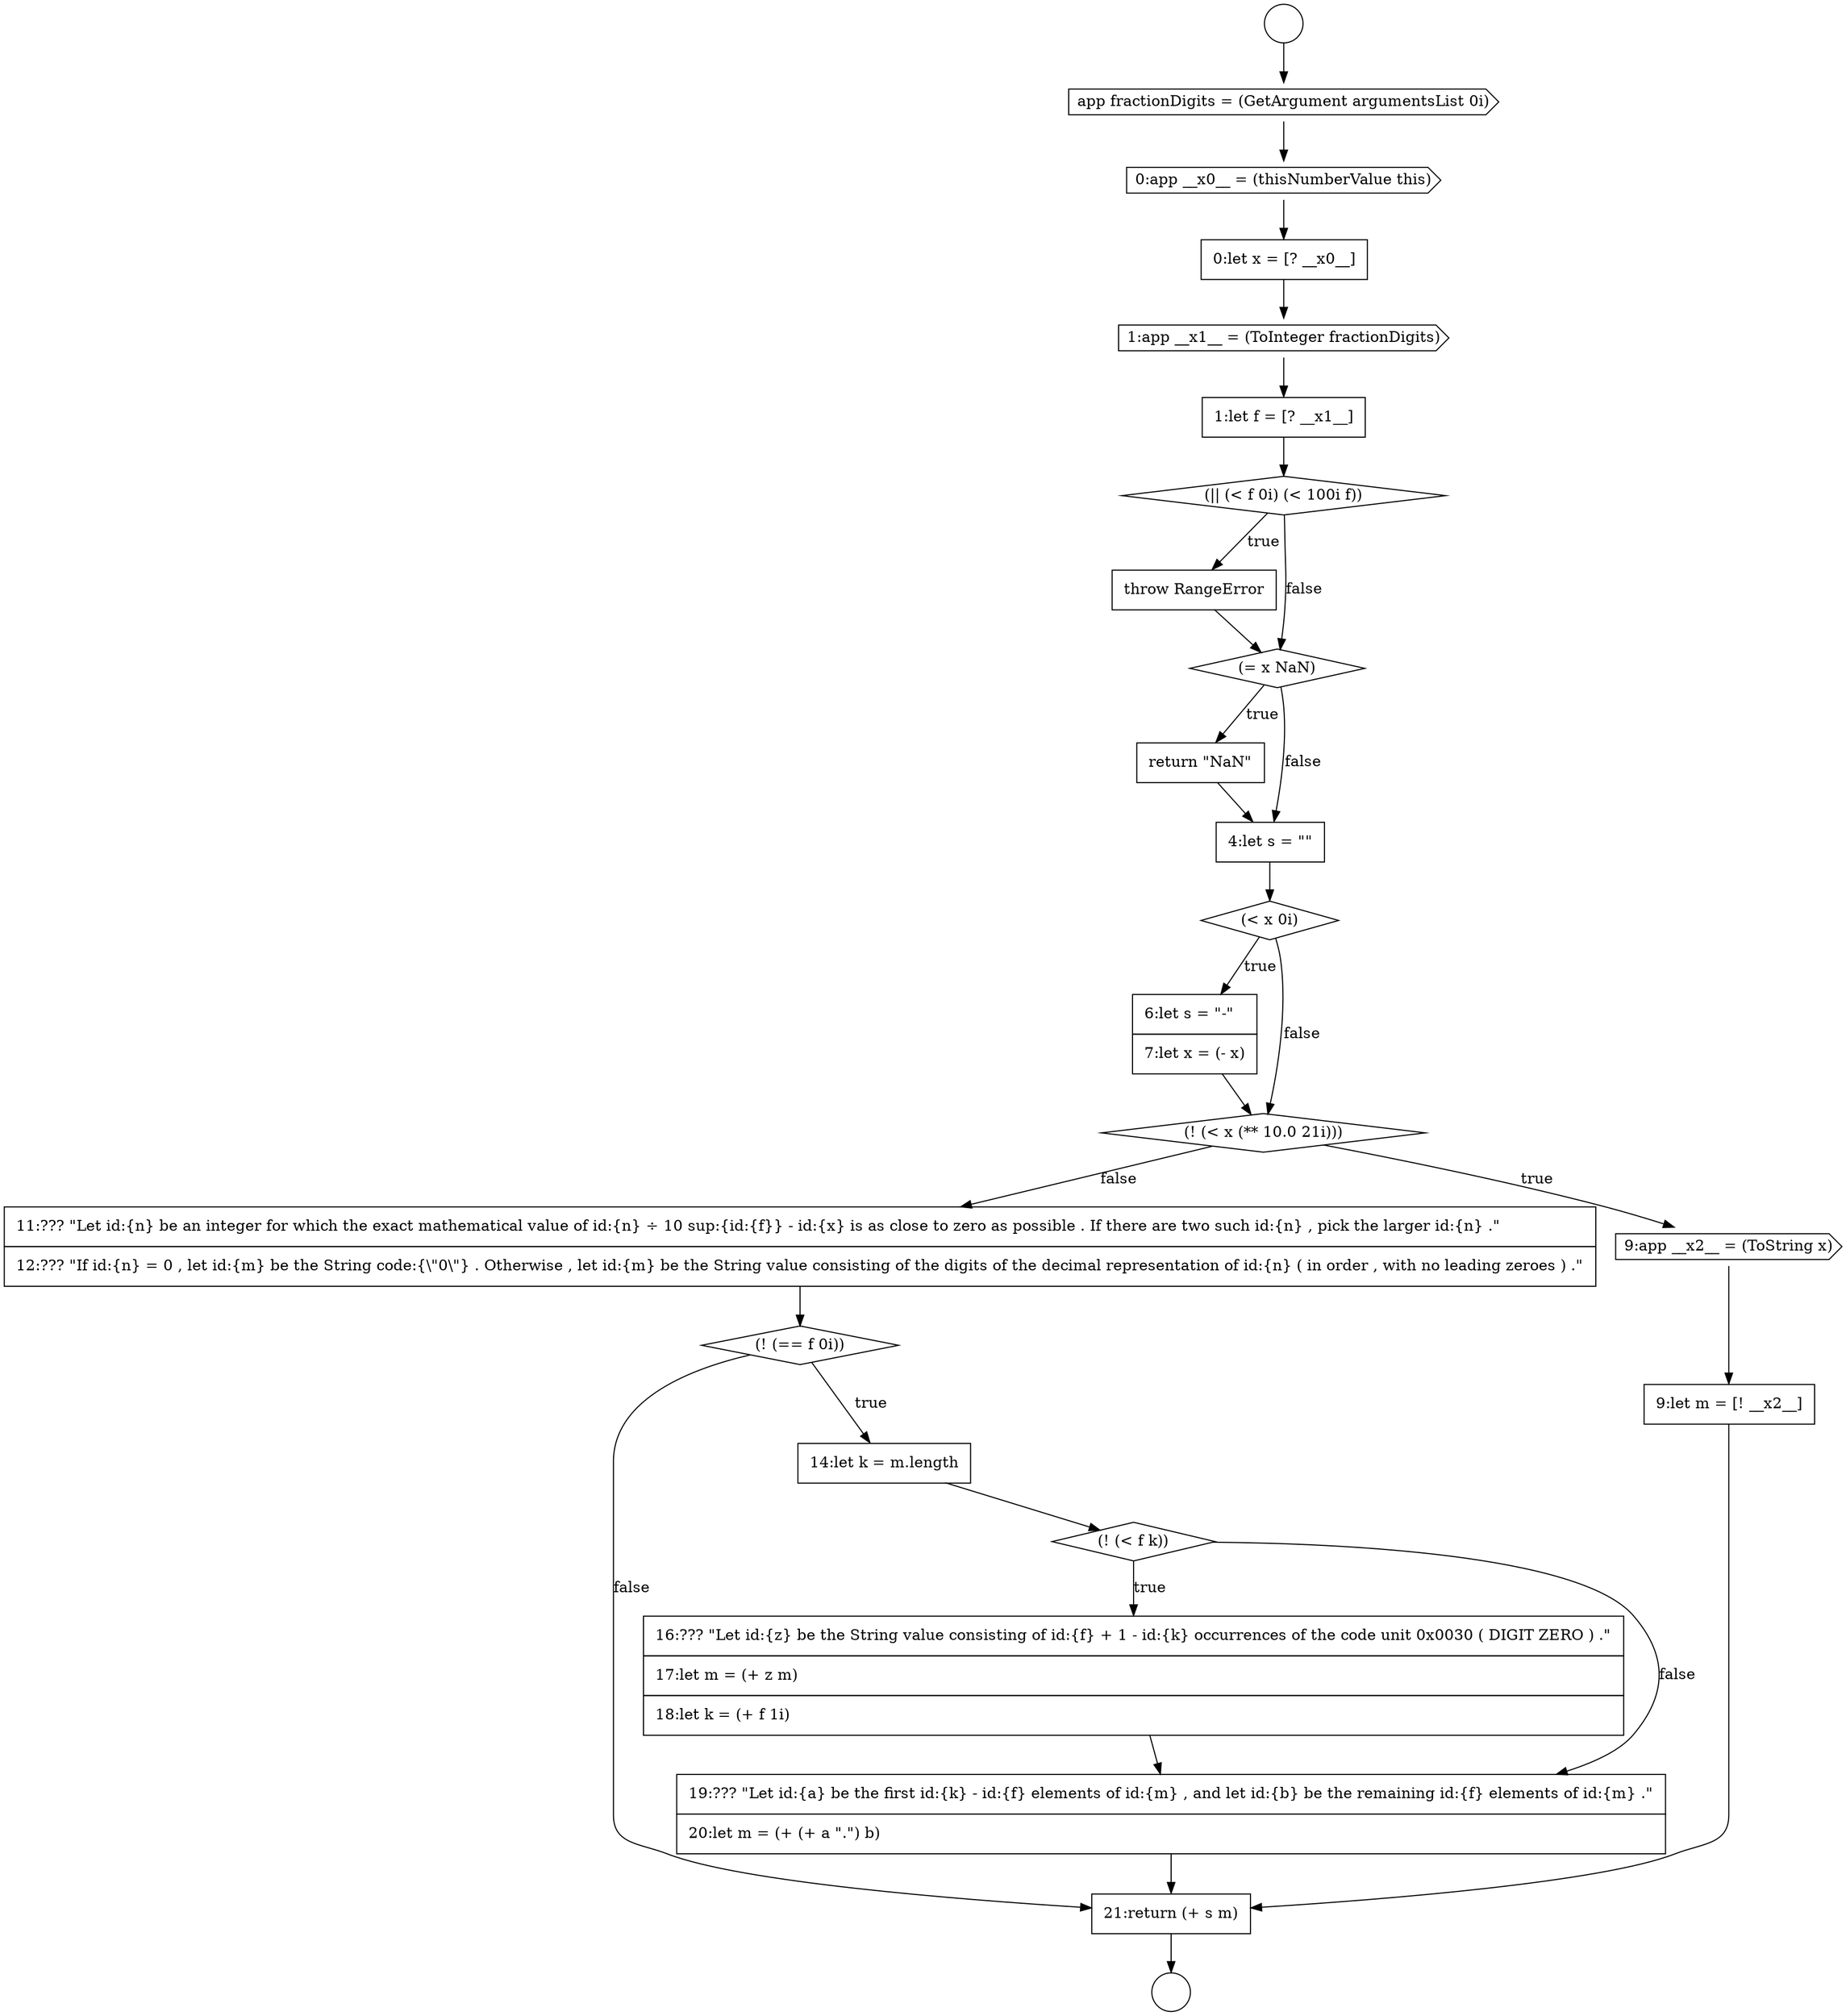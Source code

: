 digraph {
  node12212 [shape=diamond, label=<<font color="black">(! (== f 0i))</font>> color="black" fillcolor="white" style=filled]
  node12197 [shape=cds, label=<<font color="black">0:app __x0__ = (thisNumberValue this)</font>> color="black" fillcolor="white" style=filled]
  node12204 [shape=none, margin=0, label=<<font color="black">
    <table border="0" cellborder="1" cellspacing="0" cellpadding="10">
      <tr><td align="left">return &quot;NaN&quot;</td></tr>
    </table>
  </font>> color="black" fillcolor="white" style=filled]
  node12217 [shape=none, margin=0, label=<<font color="black">
    <table border="0" cellborder="1" cellspacing="0" cellpadding="10">
      <tr><td align="left">21:return (+ s m)</td></tr>
    </table>
  </font>> color="black" fillcolor="white" style=filled]
  node12215 [shape=none, margin=0, label=<<font color="black">
    <table border="0" cellborder="1" cellspacing="0" cellpadding="10">
      <tr><td align="left">16:??? &quot;Let id:{z} be the String value consisting of id:{f} + 1 - id:{k} occurrences of the code unit 0x0030 ( DIGIT ZERO ) .&quot;</td></tr>
      <tr><td align="left">17:let m = (+ z m)</td></tr>
      <tr><td align="left">18:let k = (+ f 1i)</td></tr>
    </table>
  </font>> color="black" fillcolor="white" style=filled]
  node12196 [shape=cds, label=<<font color="black">app fractionDigits = (GetArgument argumentsList 0i)</font>> color="black" fillcolor="white" style=filled]
  node12211 [shape=none, margin=0, label=<<font color="black">
    <table border="0" cellborder="1" cellspacing="0" cellpadding="10">
      <tr><td align="left">11:??? &quot;Let id:{n} be an integer for which the exact mathematical value of id:{n} &divide; 10 sup:{id:{f}} - id:{x} is as close to zero as possible . If there are two such id:{n} , pick the larger id:{n} .&quot;</td></tr>
      <tr><td align="left">12:??? &quot;If id:{n} = 0 , let id:{m} be the String code:{\&quot;0\&quot;} . Otherwise , let id:{m} be the String value consisting of the digits of the decimal representation of id:{n} ( in order , with no leading zeroes ) .&quot;</td></tr>
    </table>
  </font>> color="black" fillcolor="white" style=filled]
  node12199 [shape=cds, label=<<font color="black">1:app __x1__ = (ToInteger fractionDigits)</font>> color="black" fillcolor="white" style=filled]
  node12214 [shape=diamond, label=<<font color="black">(! (&lt; f k))</font>> color="black" fillcolor="white" style=filled]
  node12195 [shape=circle label=" " color="black" fillcolor="white" style=filled]
  node12207 [shape=none, margin=0, label=<<font color="black">
    <table border="0" cellborder="1" cellspacing="0" cellpadding="10">
      <tr><td align="left">6:let s = &quot;-&quot;</td></tr>
      <tr><td align="left">7:let x = (- x)</td></tr>
    </table>
  </font>> color="black" fillcolor="white" style=filled]
  node12202 [shape=none, margin=0, label=<<font color="black">
    <table border="0" cellborder="1" cellspacing="0" cellpadding="10">
      <tr><td align="left">throw RangeError</td></tr>
    </table>
  </font>> color="black" fillcolor="white" style=filled]
  node12209 [shape=cds, label=<<font color="black">9:app __x2__ = (ToString x)</font>> color="black" fillcolor="white" style=filled]
  node12194 [shape=circle label=" " color="black" fillcolor="white" style=filled]
  node12198 [shape=none, margin=0, label=<<font color="black">
    <table border="0" cellborder="1" cellspacing="0" cellpadding="10">
      <tr><td align="left">0:let x = [? __x0__]</td></tr>
    </table>
  </font>> color="black" fillcolor="white" style=filled]
  node12203 [shape=diamond, label=<<font color="black">(= x NaN)</font>> color="black" fillcolor="white" style=filled]
  node12200 [shape=none, margin=0, label=<<font color="black">
    <table border="0" cellborder="1" cellspacing="0" cellpadding="10">
      <tr><td align="left">1:let f = [? __x1__]</td></tr>
    </table>
  </font>> color="black" fillcolor="white" style=filled]
  node12205 [shape=none, margin=0, label=<<font color="black">
    <table border="0" cellborder="1" cellspacing="0" cellpadding="10">
      <tr><td align="left">4:let s = &quot;&quot;</td></tr>
    </table>
  </font>> color="black" fillcolor="white" style=filled]
  node12201 [shape=diamond, label=<<font color="black">(|| (&lt; f 0i) (&lt; 100i f))</font>> color="black" fillcolor="white" style=filled]
  node12206 [shape=diamond, label=<<font color="black">(&lt; x 0i)</font>> color="black" fillcolor="white" style=filled]
  node12216 [shape=none, margin=0, label=<<font color="black">
    <table border="0" cellborder="1" cellspacing="0" cellpadding="10">
      <tr><td align="left">19:??? &quot;Let id:{a} be the first id:{k} - id:{f} elements of id:{m} , and let id:{b} be the remaining id:{f} elements of id:{m} .&quot;</td></tr>
      <tr><td align="left">20:let m = (+ (+ a &quot;.&quot;) b)</td></tr>
    </table>
  </font>> color="black" fillcolor="white" style=filled]
  node12210 [shape=none, margin=0, label=<<font color="black">
    <table border="0" cellborder="1" cellspacing="0" cellpadding="10">
      <tr><td align="left">9:let m = [! __x2__]</td></tr>
    </table>
  </font>> color="black" fillcolor="white" style=filled]
  node12208 [shape=diamond, label=<<font color="black">(! (&lt; x (** 10.0 21i)))</font>> color="black" fillcolor="white" style=filled]
  node12213 [shape=none, margin=0, label=<<font color="black">
    <table border="0" cellborder="1" cellspacing="0" cellpadding="10">
      <tr><td align="left">14:let k = m.length</td></tr>
    </table>
  </font>> color="black" fillcolor="white" style=filled]
  node12196 -> node12197 [ color="black"]
  node12215 -> node12216 [ color="black"]
  node12198 -> node12199 [ color="black"]
  node12214 -> node12215 [label=<<font color="black">true</font>> color="black"]
  node12214 -> node12216 [label=<<font color="black">false</font>> color="black"]
  node12207 -> node12208 [ color="black"]
  node12202 -> node12203 [ color="black"]
  node12200 -> node12201 [ color="black"]
  node12217 -> node12195 [ color="black"]
  node12209 -> node12210 [ color="black"]
  node12213 -> node12214 [ color="black"]
  node12212 -> node12213 [label=<<font color="black">true</font>> color="black"]
  node12212 -> node12217 [label=<<font color="black">false</font>> color="black"]
  node12210 -> node12217 [ color="black"]
  node12206 -> node12207 [label=<<font color="black">true</font>> color="black"]
  node12206 -> node12208 [label=<<font color="black">false</font>> color="black"]
  node12201 -> node12202 [label=<<font color="black">true</font>> color="black"]
  node12201 -> node12203 [label=<<font color="black">false</font>> color="black"]
  node12204 -> node12205 [ color="black"]
  node12211 -> node12212 [ color="black"]
  node12203 -> node12204 [label=<<font color="black">true</font>> color="black"]
  node12203 -> node12205 [label=<<font color="black">false</font>> color="black"]
  node12194 -> node12196 [ color="black"]
  node12208 -> node12209 [label=<<font color="black">true</font>> color="black"]
  node12208 -> node12211 [label=<<font color="black">false</font>> color="black"]
  node12199 -> node12200 [ color="black"]
  node12205 -> node12206 [ color="black"]
  node12216 -> node12217 [ color="black"]
  node12197 -> node12198 [ color="black"]
}
